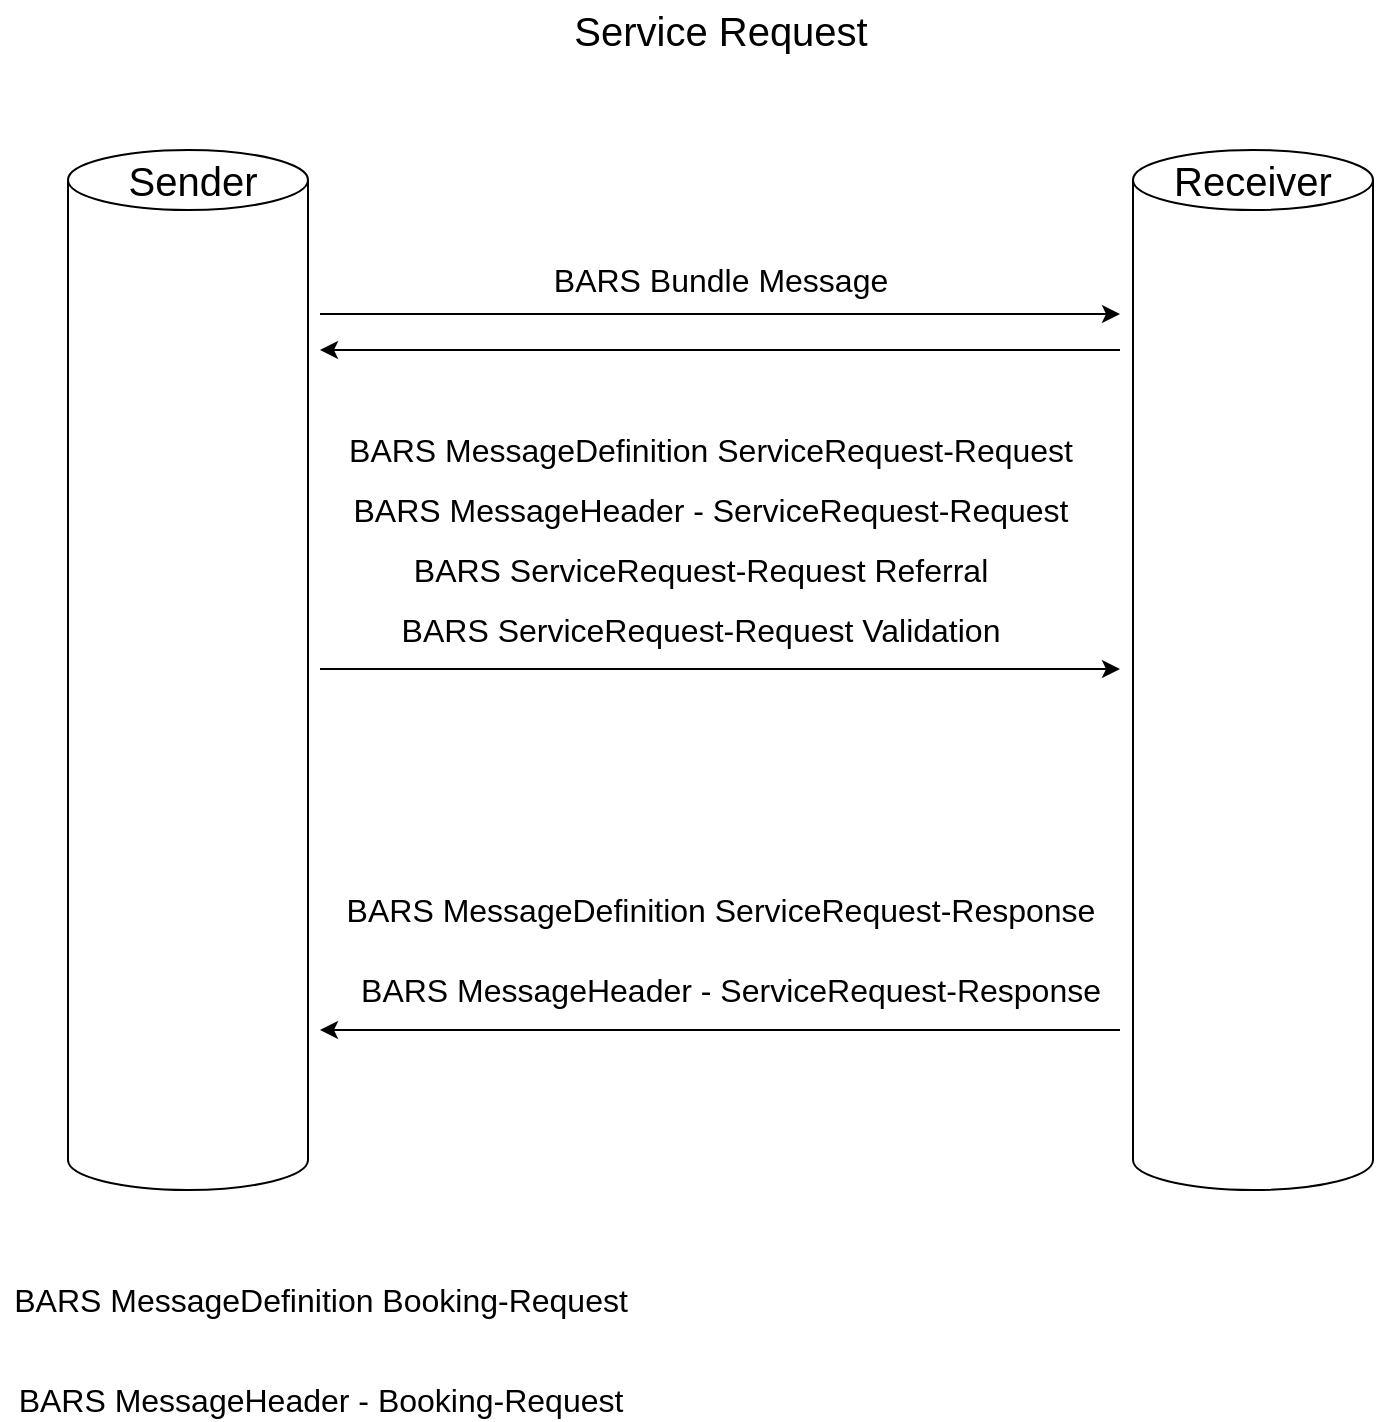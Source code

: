 <mxfile version="15.9.4" type="github">
  <diagram id="79-s5XHoGDIOHGQPfeBm" name="Page-1">
    <mxGraphModel dx="1422" dy="752" grid="1" gridSize="10" guides="1" tooltips="1" connect="1" arrows="1" fold="1" page="1" pageScale="1" pageWidth="827" pageHeight="1169" math="0" shadow="0">
      <root>
        <mxCell id="0" />
        <mxCell id="1" parent="0" />
        <mxCell id="lj4PL6lqvF0ZKJ8xrtYB-16" value="" style="shape=cylinder3;whiteSpace=wrap;html=1;boundedLbl=1;backgroundOutline=1;size=15;fontSize=16;" vertex="1" parent="1">
          <mxGeometry x="606.5" y="85" width="120" height="520" as="geometry" />
        </mxCell>
        <mxCell id="lj4PL6lqvF0ZKJ8xrtYB-15" value="" style="shape=cylinder3;whiteSpace=wrap;html=1;boundedLbl=1;backgroundOutline=1;size=15;fontSize=16;" vertex="1" parent="1">
          <mxGeometry x="74" y="85" width="120" height="520" as="geometry" />
        </mxCell>
        <mxCell id="lj4PL6lqvF0ZKJ8xrtYB-1" value="Sender" style="text;html=1;resizable=0;autosize=1;align=center;verticalAlign=middle;points=[];fillColor=none;strokeColor=none;rounded=0;fontSize=20;" vertex="1" parent="1">
          <mxGeometry x="95.5" y="85" width="80" height="30" as="geometry" />
        </mxCell>
        <mxCell id="lj4PL6lqvF0ZKJ8xrtYB-2" value="Receiver" style="text;html=1;resizable=0;autosize=1;align=center;verticalAlign=middle;points=[];fillColor=none;strokeColor=none;rounded=0;fontSize=20;" vertex="1" parent="1">
          <mxGeometry x="620.5" y="85" width="90" height="30" as="geometry" />
        </mxCell>
        <mxCell id="lj4PL6lqvF0ZKJ8xrtYB-3" value="Service Request" style="text;html=1;resizable=0;autosize=1;align=center;verticalAlign=middle;points=[];fillColor=none;strokeColor=none;rounded=0;fontSize=20;" vertex="1" parent="1">
          <mxGeometry x="320" y="10" width="160" height="30" as="geometry" />
        </mxCell>
        <mxCell id="lj4PL6lqvF0ZKJ8xrtYB-4" value="BARS Bundle Message" style="text;html=1;resizable=0;autosize=1;align=center;verticalAlign=middle;points=[];fillColor=none;strokeColor=none;rounded=0;fontSize=16;" vertex="1" parent="1">
          <mxGeometry x="310" y="140" width="180" height="20" as="geometry" />
        </mxCell>
        <mxCell id="lj4PL6lqvF0ZKJ8xrtYB-5" value="BARS MessageDefinition Booking-Request" style="text;html=1;resizable=0;autosize=1;align=center;verticalAlign=middle;points=[];fillColor=none;strokeColor=none;rounded=0;fontSize=16;" vertex="1" parent="1">
          <mxGeometry x="40" y="650" width="320" height="20" as="geometry" />
        </mxCell>
        <mxCell id="lj4PL6lqvF0ZKJ8xrtYB-6" value="BARS MessageDefinition ServiceRequest-Request" style="text;html=1;resizable=0;autosize=1;align=center;verticalAlign=middle;points=[];fillColor=none;strokeColor=none;rounded=0;fontSize=16;" vertex="1" parent="1">
          <mxGeometry x="205" y="225" width="380" height="20" as="geometry" />
        </mxCell>
        <mxCell id="lj4PL6lqvF0ZKJ8xrtYB-7" value="BARS MessageDefinition ServiceRequest-Response" style="text;html=1;resizable=0;autosize=1;align=center;verticalAlign=middle;points=[];fillColor=none;strokeColor=none;rounded=0;fontSize=16;" vertex="1" parent="1">
          <mxGeometry x="205" y="455" width="390" height="20" as="geometry" />
        </mxCell>
        <mxCell id="lj4PL6lqvF0ZKJ8xrtYB-8" value="BARS MessageHeader - Booking-Request" style="text;html=1;resizable=0;autosize=1;align=center;verticalAlign=middle;points=[];fillColor=none;strokeColor=none;rounded=0;fontSize=16;" vertex="1" parent="1">
          <mxGeometry x="40" y="700" width="320" height="20" as="geometry" />
        </mxCell>
        <mxCell id="lj4PL6lqvF0ZKJ8xrtYB-9" value="BARS MessageHeader - ServiceRequest-Request" style="text;html=1;resizable=0;autosize=1;align=center;verticalAlign=middle;points=[];fillColor=none;strokeColor=none;rounded=0;fontSize=16;" vertex="1" parent="1">
          <mxGeometry x="210" y="255" width="370" height="20" as="geometry" />
        </mxCell>
        <mxCell id="lj4PL6lqvF0ZKJ8xrtYB-10" value="BARS MessageHeader - ServiceRequest-Response" style="text;html=1;resizable=0;autosize=1;align=center;verticalAlign=middle;points=[];fillColor=none;strokeColor=none;rounded=0;fontSize=16;" vertex="1" parent="1">
          <mxGeometry x="210" y="495" width="390" height="20" as="geometry" />
        </mxCell>
        <mxCell id="lj4PL6lqvF0ZKJ8xrtYB-11" value="BARS ServiceRequest-Request Referral" style="text;html=1;resizable=0;autosize=1;align=center;verticalAlign=middle;points=[];fillColor=none;strokeColor=none;rounded=0;fontSize=16;" vertex="1" parent="1">
          <mxGeometry x="240" y="285" width="300" height="20" as="geometry" />
        </mxCell>
        <mxCell id="lj4PL6lqvF0ZKJ8xrtYB-12" value="BARS ServiceRequest-Request Validation" style="text;html=1;resizable=0;autosize=1;align=center;verticalAlign=middle;points=[];fillColor=none;strokeColor=none;rounded=0;fontSize=16;" vertex="1" parent="1">
          <mxGeometry x="235" y="315" width="310" height="20" as="geometry" />
        </mxCell>
        <mxCell id="lj4PL6lqvF0ZKJ8xrtYB-13" value="" style="endArrow=classic;html=1;rounded=0;fontSize=16;" edge="1" parent="1">
          <mxGeometry width="50" height="50" relative="1" as="geometry">
            <mxPoint x="200" y="167" as="sourcePoint" />
            <mxPoint x="600" y="167" as="targetPoint" />
          </mxGeometry>
        </mxCell>
        <mxCell id="lj4PL6lqvF0ZKJ8xrtYB-14" value="" style="endArrow=classic;html=1;rounded=0;fontSize=16;" edge="1" parent="1">
          <mxGeometry width="50" height="50" relative="1" as="geometry">
            <mxPoint x="600" y="185" as="sourcePoint" />
            <mxPoint x="200" y="185" as="targetPoint" />
          </mxGeometry>
        </mxCell>
        <mxCell id="lj4PL6lqvF0ZKJ8xrtYB-17" value="" style="endArrow=classic;html=1;rounded=0;fontSize=16;" edge="1" parent="1">
          <mxGeometry width="50" height="50" relative="1" as="geometry">
            <mxPoint x="200" y="344.5" as="sourcePoint" />
            <mxPoint x="600" y="344.5" as="targetPoint" />
          </mxGeometry>
        </mxCell>
        <mxCell id="lj4PL6lqvF0ZKJ8xrtYB-18" value="" style="endArrow=classic;html=1;rounded=0;fontSize=16;" edge="1" parent="1">
          <mxGeometry width="50" height="50" relative="1" as="geometry">
            <mxPoint x="600" y="525" as="sourcePoint" />
            <mxPoint x="200" y="525" as="targetPoint" />
          </mxGeometry>
        </mxCell>
      </root>
    </mxGraphModel>
  </diagram>
</mxfile>
